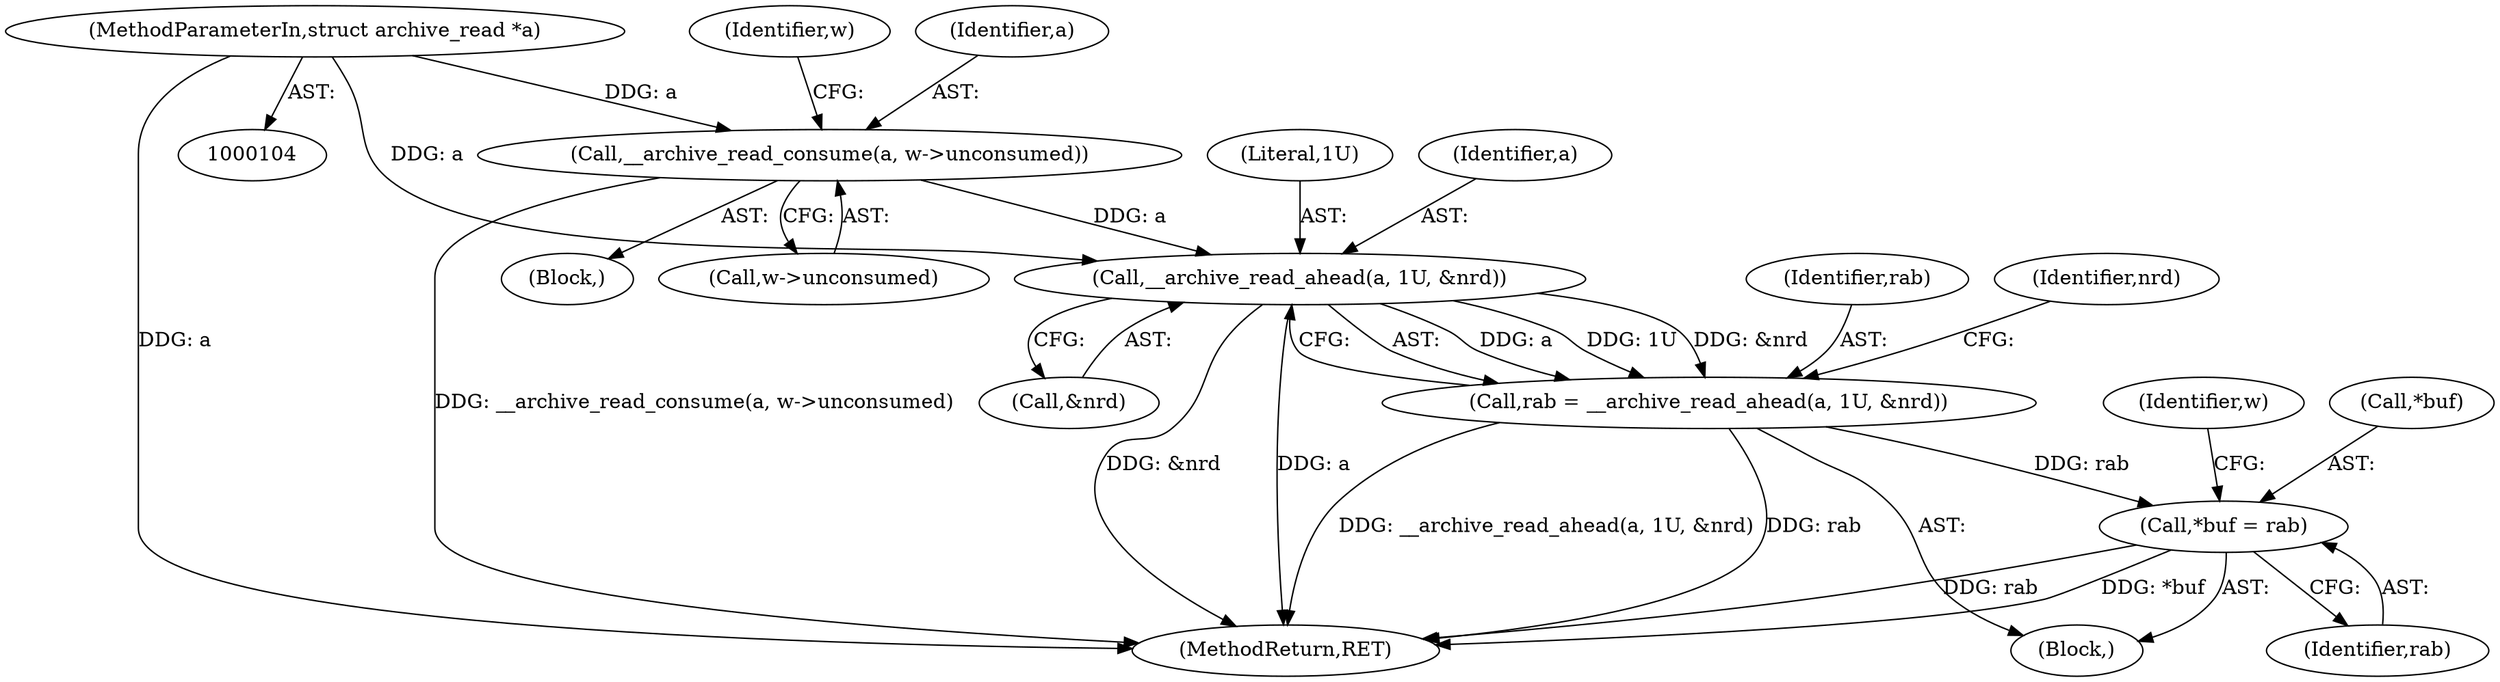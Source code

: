 digraph "0_libarchive_9c84b7426660c09c18cc349f6d70b5f8168b5680@API" {
"1000170" [label="(Call,__archive_read_ahead(a, 1U, &nrd))"];
"1000158" [label="(Call,__archive_read_consume(a, w->unconsumed))"];
"1000105" [label="(MethodParameterIn,struct archive_read *a)"];
"1000168" [label="(Call,rab = __archive_read_ahead(a, 1U, &nrd))"];
"1000228" [label="(Call,*buf = rab)"];
"1000173" [label="(Call,&nrd)"];
"1000158" [label="(Call,__archive_read_consume(a, w->unconsumed))"];
"1000172" [label="(Literal,1U)"];
"1000157" [label="(Block,)"];
"1000165" [label="(Identifier,w)"];
"1000169" [label="(Identifier,rab)"];
"1000231" [label="(Identifier,rab)"];
"1000234" [label="(Identifier,w)"];
"1000168" [label="(Call,rab = __archive_read_ahead(a, 1U, &nrd))"];
"1000177" [label="(Identifier,nrd)"];
"1000109" [label="(Block,)"];
"1000228" [label="(Call,*buf = rab)"];
"1000105" [label="(MethodParameterIn,struct archive_read *a)"];
"1000160" [label="(Call,w->unconsumed)"];
"1000246" [label="(MethodReturn,RET)"];
"1000229" [label="(Call,*buf)"];
"1000159" [label="(Identifier,a)"];
"1000171" [label="(Identifier,a)"];
"1000170" [label="(Call,__archive_read_ahead(a, 1U, &nrd))"];
"1000170" -> "1000168"  [label="AST: "];
"1000170" -> "1000173"  [label="CFG: "];
"1000171" -> "1000170"  [label="AST: "];
"1000172" -> "1000170"  [label="AST: "];
"1000173" -> "1000170"  [label="AST: "];
"1000168" -> "1000170"  [label="CFG: "];
"1000170" -> "1000246"  [label="DDG: &nrd"];
"1000170" -> "1000246"  [label="DDG: a"];
"1000170" -> "1000168"  [label="DDG: a"];
"1000170" -> "1000168"  [label="DDG: 1U"];
"1000170" -> "1000168"  [label="DDG: &nrd"];
"1000158" -> "1000170"  [label="DDG: a"];
"1000105" -> "1000170"  [label="DDG: a"];
"1000158" -> "1000157"  [label="AST: "];
"1000158" -> "1000160"  [label="CFG: "];
"1000159" -> "1000158"  [label="AST: "];
"1000160" -> "1000158"  [label="AST: "];
"1000165" -> "1000158"  [label="CFG: "];
"1000158" -> "1000246"  [label="DDG: __archive_read_consume(a, w->unconsumed)"];
"1000105" -> "1000158"  [label="DDG: a"];
"1000105" -> "1000104"  [label="AST: "];
"1000105" -> "1000246"  [label="DDG: a"];
"1000168" -> "1000109"  [label="AST: "];
"1000169" -> "1000168"  [label="AST: "];
"1000177" -> "1000168"  [label="CFG: "];
"1000168" -> "1000246"  [label="DDG: __archive_read_ahead(a, 1U, &nrd)"];
"1000168" -> "1000246"  [label="DDG: rab"];
"1000168" -> "1000228"  [label="DDG: rab"];
"1000228" -> "1000109"  [label="AST: "];
"1000228" -> "1000231"  [label="CFG: "];
"1000229" -> "1000228"  [label="AST: "];
"1000231" -> "1000228"  [label="AST: "];
"1000234" -> "1000228"  [label="CFG: "];
"1000228" -> "1000246"  [label="DDG: rab"];
"1000228" -> "1000246"  [label="DDG: *buf"];
}
